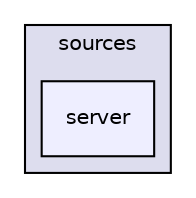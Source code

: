 digraph "sources/server" {
  compound=true
  node [ fontsize="10", fontname="Helvetica"];
  edge [ labelfontsize="10", labelfontname="Helvetica"];
  subgraph clusterdir_08d237fc27d4ecd563f71c5d52f2fecc {
    graph [ bgcolor="#ddddee", pencolor="black", label="sources" fontname="Helvetica", fontsize="10", URL="dir_08d237fc27d4ecd563f71c5d52f2fecc.html"]
  dir_0ae0286439a8e144cf485eb8e91d219b [shape=box, label="server", style="filled", fillcolor="#eeeeff", pencolor="black", URL="dir_0ae0286439a8e144cf485eb8e91d219b.html"];
  }
}
